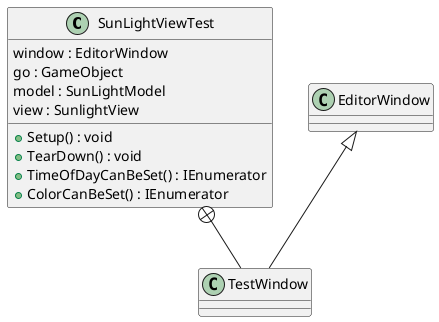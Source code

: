 @startuml
class SunLightViewTest {
    window : EditorWindow
    go : GameObject
    model : SunLightModel
    view : SunlightView
    + Setup() : void
    + TearDown() : void
    + TimeOfDayCanBeSet() : IEnumerator
    + ColorCanBeSet() : IEnumerator
}
class TestWindow {
}
SunLightViewTest +-- TestWindow
EditorWindow <|-- TestWindow
@enduml
